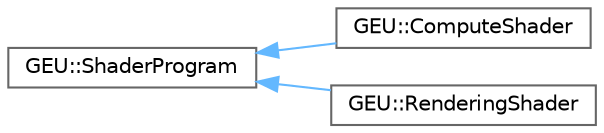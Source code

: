 digraph "Gráfico de jerarquía de clases"
{
 // LATEX_PDF_SIZE
  bgcolor="transparent";
  edge [fontname=Helvetica,fontsize=10,labelfontname=Helvetica,labelfontsize=10];
  node [fontname=Helvetica,fontsize=10,shape=box,height=0.2,width=0.4];
  rankdir="LR";
  Node0 [id="Node000000",label="GEU::ShaderProgram",height=0.2,width=0.4,color="grey40", fillcolor="white", style="filled",URL="$da/d02/class_g_e_u_1_1_shader_program.html",tooltip=" "];
  Node0 -> Node1 [id="edge52_Node000000_Node000001",dir="back",color="steelblue1",style="solid",tooltip=" "];
  Node1 [id="Node000001",label="GEU::ComputeShader",height=0.2,width=0.4,color="grey40", fillcolor="white", style="filled",URL="$d1/d07/class_g_e_u_1_1_compute_shader.html",tooltip=" "];
  Node0 -> Node2 [id="edge53_Node000000_Node000002",dir="back",color="steelblue1",style="solid",tooltip=" "];
  Node2 [id="Node000002",label="GEU::RenderingShader",height=0.2,width=0.4,color="grey40", fillcolor="white", style="filled",URL="$d0/d07/class_g_e_u_1_1_rendering_shader.html",tooltip=" "];
}
